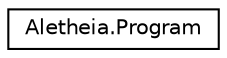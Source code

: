 digraph "Graphical Class Hierarchy"
{
  edge [fontname="Helvetica",fontsize="10",labelfontname="Helvetica",labelfontsize="10"];
  node [fontname="Helvetica",fontsize="10",shape=record];
  rankdir="LR";
  Node0 [label="Aletheia.Program",height=0.2,width=0.4,color="black", fillcolor="white", style="filled",URL="$class_aletheia_1_1_program.html",tooltip="The main program class. "];
}
